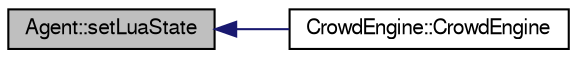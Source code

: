 digraph "Agent::setLuaState"
{
  edge [fontname="FreeSans",fontsize="10",labelfontname="FreeSans",labelfontsize="10"];
  node [fontname="FreeSans",fontsize="10",shape=record];
  rankdir="LR";
  Node1 [label="Agent::setLuaState",height=0.2,width=0.4,color="black", fillcolor="grey75", style="filled" fontcolor="black"];
  Node1 -> Node2 [dir="back",color="midnightblue",fontsize="10",style="solid",fontname="FreeSans"];
  Node2 [label="CrowdEngine::CrowdEngine",height=0.2,width=0.4,color="black", fillcolor="white", style="filled",URL="$class_crowd_engine.html#ad1cc01b065244382373fe3d77db00608"];
}
